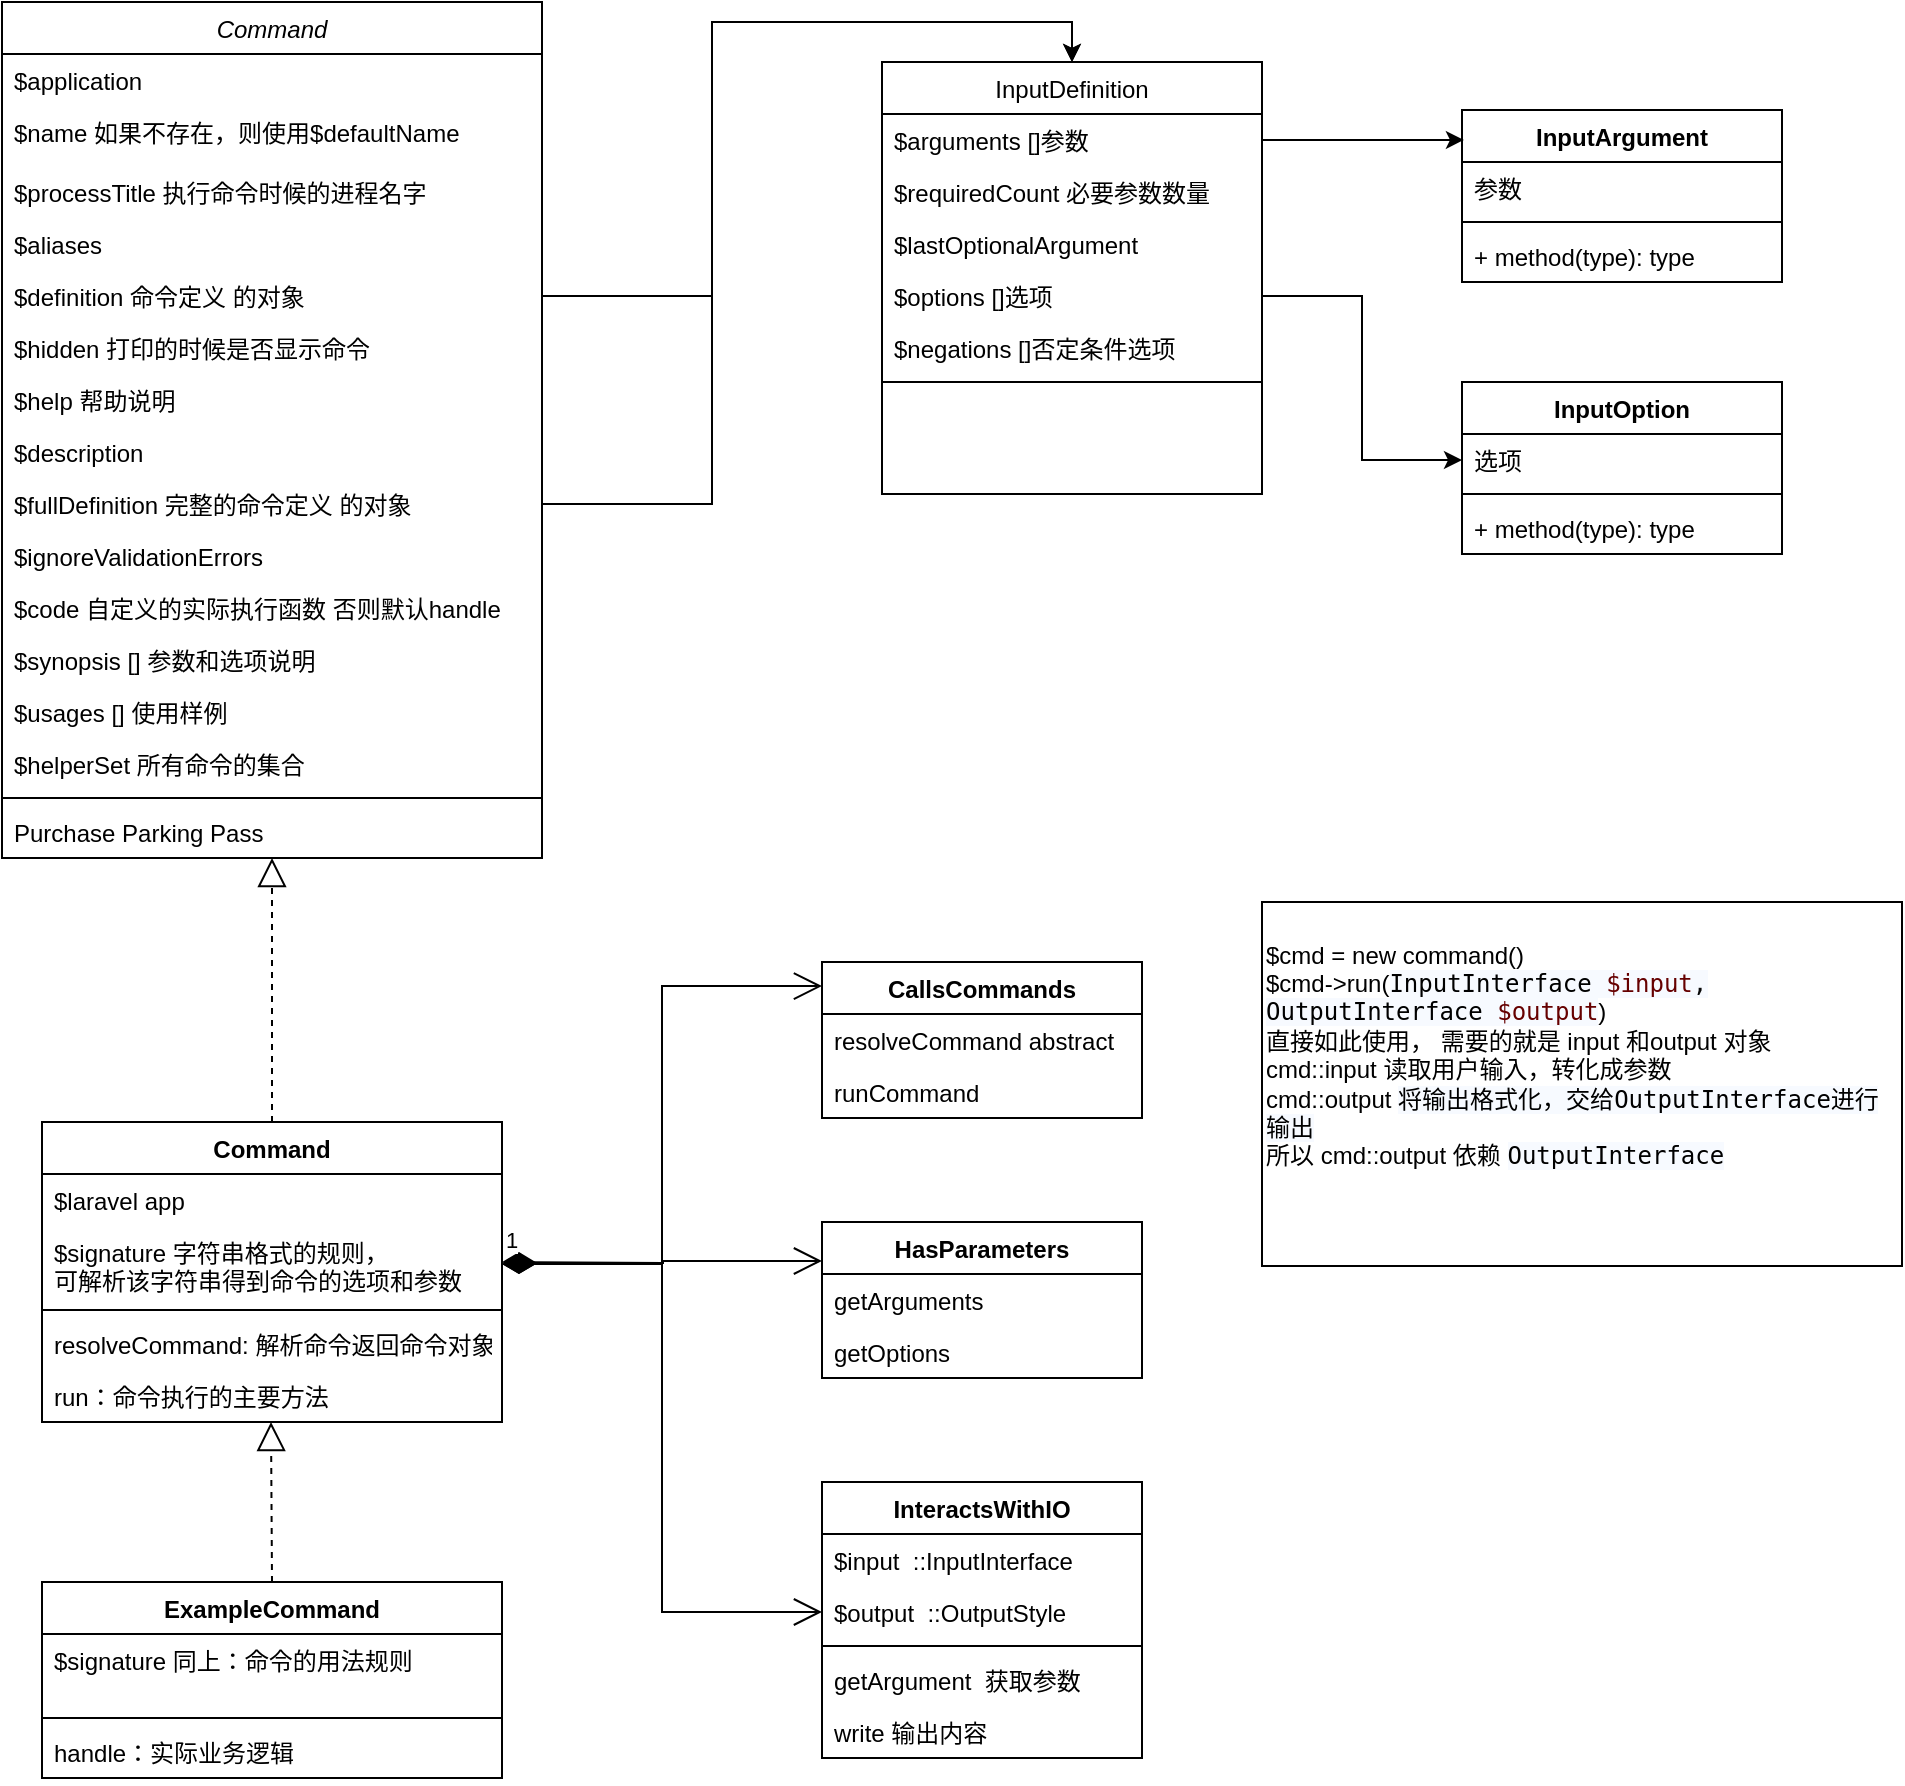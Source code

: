 <mxfile version="15.8.2" type="github" pages="3">
  <diagram id="C5RBs43oDa-KdzZeNtuy" name="CMD">
    <mxGraphModel dx="1182" dy="764" grid="1" gridSize="10" guides="1" tooltips="1" connect="1" arrows="1" fold="1" page="1" pageScale="1" pageWidth="827" pageHeight="1169" math="0" shadow="0">
      <root>
        <mxCell id="WIyWlLk6GJQsqaUBKTNV-0" />
        <mxCell id="WIyWlLk6GJQsqaUBKTNV-1" parent="WIyWlLk6GJQsqaUBKTNV-0" />
        <mxCell id="zkfFHV4jXpPFQw0GAbJ--0" value="Command" style="swimlane;fontStyle=2;align=center;verticalAlign=top;childLayout=stackLayout;horizontal=1;startSize=26;horizontalStack=0;resizeParent=1;resizeLast=0;collapsible=1;marginBottom=0;rounded=0;shadow=0;strokeWidth=1;" parent="WIyWlLk6GJQsqaUBKTNV-1" vertex="1">
          <mxGeometry x="220" y="120" width="270" height="428" as="geometry">
            <mxRectangle x="230" y="140" width="160" height="26" as="alternateBounds" />
          </mxGeometry>
        </mxCell>
        <mxCell id="zkfFHV4jXpPFQw0GAbJ--1" value="$application" style="text;align=left;verticalAlign=top;spacingLeft=4;spacingRight=4;overflow=hidden;rotatable=0;points=[[0,0.5],[1,0.5]];portConstraint=eastwest;" parent="zkfFHV4jXpPFQw0GAbJ--0" vertex="1">
          <mxGeometry y="26" width="270" height="26" as="geometry" />
        </mxCell>
        <mxCell id="zkfFHV4jXpPFQw0GAbJ--2" value="$name 如果不存在，则使用$defaultName" style="text;align=left;verticalAlign=top;spacingLeft=4;spacingRight=4;overflow=hidden;rotatable=0;points=[[0,0.5],[1,0.5]];portConstraint=eastwest;rounded=0;shadow=0;html=0;" parent="zkfFHV4jXpPFQw0GAbJ--0" vertex="1">
          <mxGeometry y="52" width="270" height="30" as="geometry" />
        </mxCell>
        <mxCell id="zkfFHV4jXpPFQw0GAbJ--3" value="$processTitle 执行命令时候的进程名字" style="text;align=left;verticalAlign=top;spacingLeft=4;spacingRight=4;overflow=hidden;rotatable=0;points=[[0,0.5],[1,0.5]];portConstraint=eastwest;rounded=0;shadow=0;html=0;" parent="zkfFHV4jXpPFQw0GAbJ--0" vertex="1">
          <mxGeometry y="82" width="270" height="26" as="geometry" />
        </mxCell>
        <mxCell id="pLhjW5pn0E9YMcWPzYZ0-0" value="$aliases" style="text;align=left;verticalAlign=top;spacingLeft=4;spacingRight=4;overflow=hidden;rotatable=0;points=[[0,0.5],[1,0.5]];portConstraint=eastwest;rounded=0;shadow=0;html=0;" parent="zkfFHV4jXpPFQw0GAbJ--0" vertex="1">
          <mxGeometry y="108" width="270" height="26" as="geometry" />
        </mxCell>
        <mxCell id="pLhjW5pn0E9YMcWPzYZ0-1" value="$definition 命令定义 的对象" style="text;align=left;verticalAlign=top;spacingLeft=4;spacingRight=4;overflow=hidden;rotatable=0;points=[[0,0.5],[1,0.5]];portConstraint=eastwest;rounded=0;shadow=0;html=0;" parent="zkfFHV4jXpPFQw0GAbJ--0" vertex="1">
          <mxGeometry y="134" width="270" height="26" as="geometry" />
        </mxCell>
        <mxCell id="pLhjW5pn0E9YMcWPzYZ0-3" value="$hidden 打印的时候是否显示命令" style="text;align=left;verticalAlign=top;spacingLeft=4;spacingRight=4;overflow=hidden;rotatable=0;points=[[0,0.5],[1,0.5]];portConstraint=eastwest;rounded=0;shadow=0;html=0;" parent="zkfFHV4jXpPFQw0GAbJ--0" vertex="1">
          <mxGeometry y="160" width="270" height="26" as="geometry" />
        </mxCell>
        <mxCell id="pLhjW5pn0E9YMcWPzYZ0-4" value="$help 帮助说明" style="text;align=left;verticalAlign=top;spacingLeft=4;spacingRight=4;overflow=hidden;rotatable=0;points=[[0,0.5],[1,0.5]];portConstraint=eastwest;rounded=0;shadow=0;html=0;" parent="zkfFHV4jXpPFQw0GAbJ--0" vertex="1">
          <mxGeometry y="186" width="270" height="26" as="geometry" />
        </mxCell>
        <mxCell id="pLhjW5pn0E9YMcWPzYZ0-5" value="$description" style="text;align=left;verticalAlign=top;spacingLeft=4;spacingRight=4;overflow=hidden;rotatable=0;points=[[0,0.5],[1,0.5]];portConstraint=eastwest;rounded=0;shadow=0;html=0;" parent="zkfFHV4jXpPFQw0GAbJ--0" vertex="1">
          <mxGeometry y="212" width="270" height="26" as="geometry" />
        </mxCell>
        <mxCell id="pLhjW5pn0E9YMcWPzYZ0-6" value="$fullDefinition 完整的命令定义 的对象" style="text;align=left;verticalAlign=top;spacingLeft=4;spacingRight=4;overflow=hidden;rotatable=0;points=[[0,0.5],[1,0.5]];portConstraint=eastwest;rounded=0;shadow=0;html=0;" parent="zkfFHV4jXpPFQw0GAbJ--0" vertex="1">
          <mxGeometry y="238" width="270" height="26" as="geometry" />
        </mxCell>
        <mxCell id="pLhjW5pn0E9YMcWPzYZ0-7" value="$ignoreValidationErrors" style="text;align=left;verticalAlign=top;spacingLeft=4;spacingRight=4;overflow=hidden;rotatable=0;points=[[0,0.5],[1,0.5]];portConstraint=eastwest;rounded=0;shadow=0;html=0;" parent="zkfFHV4jXpPFQw0GAbJ--0" vertex="1">
          <mxGeometry y="264" width="270" height="26" as="geometry" />
        </mxCell>
        <mxCell id="pLhjW5pn0E9YMcWPzYZ0-2" value="$code 自定义的实际执行函数 否则默认handle" style="text;align=left;verticalAlign=top;spacingLeft=4;spacingRight=4;overflow=hidden;rotatable=0;points=[[0,0.5],[1,0.5]];portConstraint=eastwest;rounded=0;shadow=0;html=0;" parent="zkfFHV4jXpPFQw0GAbJ--0" vertex="1">
          <mxGeometry y="290" width="270" height="26" as="geometry" />
        </mxCell>
        <mxCell id="pLhjW5pn0E9YMcWPzYZ0-8" value="$synopsis [] 参数和选项说明" style="text;align=left;verticalAlign=top;spacingLeft=4;spacingRight=4;overflow=hidden;rotatable=0;points=[[0,0.5],[1,0.5]];portConstraint=eastwest;rounded=0;shadow=0;html=0;" parent="zkfFHV4jXpPFQw0GAbJ--0" vertex="1">
          <mxGeometry y="316" width="270" height="26" as="geometry" />
        </mxCell>
        <mxCell id="pLhjW5pn0E9YMcWPzYZ0-10" value="$usages [] 使用样例" style="text;align=left;verticalAlign=top;spacingLeft=4;spacingRight=4;overflow=hidden;rotatable=0;points=[[0,0.5],[1,0.5]];portConstraint=eastwest;rounded=0;shadow=0;html=0;" parent="zkfFHV4jXpPFQw0GAbJ--0" vertex="1">
          <mxGeometry y="342" width="270" height="26" as="geometry" />
        </mxCell>
        <mxCell id="pLhjW5pn0E9YMcWPzYZ0-9" value="$helperSet 所有命令的集合" style="text;align=left;verticalAlign=top;spacingLeft=4;spacingRight=4;overflow=hidden;rotatable=0;points=[[0,0.5],[1,0.5]];portConstraint=eastwest;rounded=0;shadow=0;html=0;" parent="zkfFHV4jXpPFQw0GAbJ--0" vertex="1">
          <mxGeometry y="368" width="270" height="26" as="geometry" />
        </mxCell>
        <mxCell id="zkfFHV4jXpPFQw0GAbJ--4" value="" style="line;html=1;strokeWidth=1;align=left;verticalAlign=middle;spacingTop=-1;spacingLeft=3;spacingRight=3;rotatable=0;labelPosition=right;points=[];portConstraint=eastwest;" parent="zkfFHV4jXpPFQw0GAbJ--0" vertex="1">
          <mxGeometry y="394" width="270" height="8" as="geometry" />
        </mxCell>
        <mxCell id="zkfFHV4jXpPFQw0GAbJ--5" value="Purchase Parking Pass" style="text;align=left;verticalAlign=top;spacingLeft=4;spacingRight=4;overflow=hidden;rotatable=0;points=[[0,0.5],[1,0.5]];portConstraint=eastwest;" parent="zkfFHV4jXpPFQw0GAbJ--0" vertex="1">
          <mxGeometry y="402" width="270" height="26" as="geometry" />
        </mxCell>
        <mxCell id="zkfFHV4jXpPFQw0GAbJ--17" value="InputDefinition" style="swimlane;fontStyle=0;align=center;verticalAlign=top;childLayout=stackLayout;horizontal=1;startSize=26;horizontalStack=0;resizeParent=1;resizeLast=0;collapsible=1;marginBottom=0;rounded=0;shadow=0;strokeWidth=1;" parent="WIyWlLk6GJQsqaUBKTNV-1" vertex="1">
          <mxGeometry x="660" y="150" width="190" height="216" as="geometry">
            <mxRectangle x="550" y="140" width="160" height="26" as="alternateBounds" />
          </mxGeometry>
        </mxCell>
        <mxCell id="zkfFHV4jXpPFQw0GAbJ--18" value="$arguments []参数" style="text;align=left;verticalAlign=top;spacingLeft=4;spacingRight=4;overflow=hidden;rotatable=0;points=[[0,0.5],[1,0.5]];portConstraint=eastwest;" parent="zkfFHV4jXpPFQw0GAbJ--17" vertex="1">
          <mxGeometry y="26" width="190" height="26" as="geometry" />
        </mxCell>
        <mxCell id="zkfFHV4jXpPFQw0GAbJ--19" value="$requiredCount 必要参数数量" style="text;align=left;verticalAlign=top;spacingLeft=4;spacingRight=4;overflow=hidden;rotatable=0;points=[[0,0.5],[1,0.5]];portConstraint=eastwest;rounded=0;shadow=0;html=0;" parent="zkfFHV4jXpPFQw0GAbJ--17" vertex="1">
          <mxGeometry y="52" width="190" height="26" as="geometry" />
        </mxCell>
        <mxCell id="zkfFHV4jXpPFQw0GAbJ--20" value="$lastOptionalArgument" style="text;align=left;verticalAlign=top;spacingLeft=4;spacingRight=4;overflow=hidden;rotatable=0;points=[[0,0.5],[1,0.5]];portConstraint=eastwest;rounded=0;shadow=0;html=0;" parent="zkfFHV4jXpPFQw0GAbJ--17" vertex="1">
          <mxGeometry y="78" width="190" height="26" as="geometry" />
        </mxCell>
        <mxCell id="zkfFHV4jXpPFQw0GAbJ--21" value="$options []选项" style="text;align=left;verticalAlign=top;spacingLeft=4;spacingRight=4;overflow=hidden;rotatable=0;points=[[0,0.5],[1,0.5]];portConstraint=eastwest;rounded=0;shadow=0;html=0;" parent="zkfFHV4jXpPFQw0GAbJ--17" vertex="1">
          <mxGeometry y="104" width="190" height="26" as="geometry" />
        </mxCell>
        <mxCell id="zkfFHV4jXpPFQw0GAbJ--22" value="$negations []否定条件选项" style="text;align=left;verticalAlign=top;spacingLeft=4;spacingRight=4;overflow=hidden;rotatable=0;points=[[0,0.5],[1,0.5]];portConstraint=eastwest;rounded=0;shadow=0;html=0;" parent="zkfFHV4jXpPFQw0GAbJ--17" vertex="1">
          <mxGeometry y="130" width="190" height="26" as="geometry" />
        </mxCell>
        <mxCell id="zkfFHV4jXpPFQw0GAbJ--23" value="" style="line;html=1;strokeWidth=1;align=left;verticalAlign=middle;spacingTop=-1;spacingLeft=3;spacingRight=3;rotatable=0;labelPosition=right;points=[];portConstraint=eastwest;" parent="zkfFHV4jXpPFQw0GAbJ--17" vertex="1">
          <mxGeometry y="156" width="190" height="8" as="geometry" />
        </mxCell>
        <mxCell id="pLhjW5pn0E9YMcWPzYZ0-11" style="edgeStyle=orthogonalEdgeStyle;rounded=0;orthogonalLoop=1;jettySize=auto;html=1;exitX=1;exitY=0.5;exitDx=0;exitDy=0;entryX=0.5;entryY=0;entryDx=0;entryDy=0;" parent="WIyWlLk6GJQsqaUBKTNV-1" source="pLhjW5pn0E9YMcWPzYZ0-1" target="zkfFHV4jXpPFQw0GAbJ--17" edge="1">
          <mxGeometry relative="1" as="geometry" />
        </mxCell>
        <mxCell id="pLhjW5pn0E9YMcWPzYZ0-12" value="InputOption" style="swimlane;fontStyle=1;align=center;verticalAlign=top;childLayout=stackLayout;horizontal=1;startSize=26;horizontalStack=0;resizeParent=1;resizeParentMax=0;resizeLast=0;collapsible=1;marginBottom=0;" parent="WIyWlLk6GJQsqaUBKTNV-1" vertex="1">
          <mxGeometry x="950" y="310" width="160" height="86" as="geometry" />
        </mxCell>
        <mxCell id="pLhjW5pn0E9YMcWPzYZ0-13" value="选项" style="text;strokeColor=none;fillColor=none;align=left;verticalAlign=top;spacingLeft=4;spacingRight=4;overflow=hidden;rotatable=0;points=[[0,0.5],[1,0.5]];portConstraint=eastwest;" parent="pLhjW5pn0E9YMcWPzYZ0-12" vertex="1">
          <mxGeometry y="26" width="160" height="26" as="geometry" />
        </mxCell>
        <mxCell id="pLhjW5pn0E9YMcWPzYZ0-14" value="" style="line;strokeWidth=1;fillColor=none;align=left;verticalAlign=middle;spacingTop=-1;spacingLeft=3;spacingRight=3;rotatable=0;labelPosition=right;points=[];portConstraint=eastwest;" parent="pLhjW5pn0E9YMcWPzYZ0-12" vertex="1">
          <mxGeometry y="52" width="160" height="8" as="geometry" />
        </mxCell>
        <mxCell id="pLhjW5pn0E9YMcWPzYZ0-15" value="+ method(type): type" style="text;strokeColor=none;fillColor=none;align=left;verticalAlign=top;spacingLeft=4;spacingRight=4;overflow=hidden;rotatable=0;points=[[0,0.5],[1,0.5]];portConstraint=eastwest;" parent="pLhjW5pn0E9YMcWPzYZ0-12" vertex="1">
          <mxGeometry y="60" width="160" height="26" as="geometry" />
        </mxCell>
        <mxCell id="pLhjW5pn0E9YMcWPzYZ0-16" value="InputArgument" style="swimlane;fontStyle=1;align=center;verticalAlign=top;childLayout=stackLayout;horizontal=1;startSize=26;horizontalStack=0;resizeParent=1;resizeParentMax=0;resizeLast=0;collapsible=1;marginBottom=0;" parent="WIyWlLk6GJQsqaUBKTNV-1" vertex="1">
          <mxGeometry x="950" y="174" width="160" height="86" as="geometry" />
        </mxCell>
        <mxCell id="pLhjW5pn0E9YMcWPzYZ0-17" value="参数" style="text;strokeColor=none;fillColor=none;align=left;verticalAlign=top;spacingLeft=4;spacingRight=4;overflow=hidden;rotatable=0;points=[[0,0.5],[1,0.5]];portConstraint=eastwest;" parent="pLhjW5pn0E9YMcWPzYZ0-16" vertex="1">
          <mxGeometry y="26" width="160" height="26" as="geometry" />
        </mxCell>
        <mxCell id="pLhjW5pn0E9YMcWPzYZ0-18" value="" style="line;strokeWidth=1;fillColor=none;align=left;verticalAlign=middle;spacingTop=-1;spacingLeft=3;spacingRight=3;rotatable=0;labelPosition=right;points=[];portConstraint=eastwest;" parent="pLhjW5pn0E9YMcWPzYZ0-16" vertex="1">
          <mxGeometry y="52" width="160" height="8" as="geometry" />
        </mxCell>
        <mxCell id="pLhjW5pn0E9YMcWPzYZ0-19" value="+ method(type): type" style="text;strokeColor=none;fillColor=none;align=left;verticalAlign=top;spacingLeft=4;spacingRight=4;overflow=hidden;rotatable=0;points=[[0,0.5],[1,0.5]];portConstraint=eastwest;" parent="pLhjW5pn0E9YMcWPzYZ0-16" vertex="1">
          <mxGeometry y="60" width="160" height="26" as="geometry" />
        </mxCell>
        <mxCell id="pLhjW5pn0E9YMcWPzYZ0-20" style="edgeStyle=orthogonalEdgeStyle;rounded=0;orthogonalLoop=1;jettySize=auto;html=1;exitX=1;exitY=0.5;exitDx=0;exitDy=0;" parent="WIyWlLk6GJQsqaUBKTNV-1" source="zkfFHV4jXpPFQw0GAbJ--21" target="pLhjW5pn0E9YMcWPzYZ0-13" edge="1">
          <mxGeometry relative="1" as="geometry" />
        </mxCell>
        <mxCell id="pLhjW5pn0E9YMcWPzYZ0-22" style="edgeStyle=orthogonalEdgeStyle;rounded=0;orthogonalLoop=1;jettySize=auto;html=1;exitX=1;exitY=0.5;exitDx=0;exitDy=0;entryX=0.5;entryY=0;entryDx=0;entryDy=0;" parent="WIyWlLk6GJQsqaUBKTNV-1" source="pLhjW5pn0E9YMcWPzYZ0-6" target="zkfFHV4jXpPFQw0GAbJ--17" edge="1">
          <mxGeometry relative="1" as="geometry" />
        </mxCell>
        <mxCell id="pLhjW5pn0E9YMcWPzYZ0-30" value="" style="endArrow=block;dashed=1;endFill=0;endSize=12;html=1;rounded=0;exitX=0.5;exitY=0;exitDx=0;exitDy=0;" parent="WIyWlLk6GJQsqaUBKTNV-1" source="pLhjW5pn0E9YMcWPzYZ0-34" target="zkfFHV4jXpPFQw0GAbJ--5" edge="1">
          <mxGeometry width="160" relative="1" as="geometry">
            <mxPoint x="600" y="590" as="sourcePoint" />
            <mxPoint x="760" y="590" as="targetPoint" />
          </mxGeometry>
        </mxCell>
        <mxCell id="pLhjW5pn0E9YMcWPzYZ0-34" value="Command" style="swimlane;fontStyle=1;align=center;verticalAlign=top;childLayout=stackLayout;horizontal=1;startSize=26;horizontalStack=0;resizeParent=1;resizeParentMax=0;resizeLast=0;collapsible=1;marginBottom=0;" parent="WIyWlLk6GJQsqaUBKTNV-1" vertex="1">
          <mxGeometry x="240" y="680" width="230" height="150" as="geometry" />
        </mxCell>
        <mxCell id="pLhjW5pn0E9YMcWPzYZ0-35" value="$laravel app" style="text;strokeColor=none;fillColor=none;align=left;verticalAlign=top;spacingLeft=4;spacingRight=4;overflow=hidden;rotatable=0;points=[[0,0.5],[1,0.5]];portConstraint=eastwest;" parent="pLhjW5pn0E9YMcWPzYZ0-34" vertex="1">
          <mxGeometry y="26" width="230" height="26" as="geometry" />
        </mxCell>
        <mxCell id="pLhjW5pn0E9YMcWPzYZ0-38" value="$signature 字符串格式的规则，&#xa;可解析该字符串得到命令的选项和参数" style="text;strokeColor=none;fillColor=none;align=left;verticalAlign=top;spacingLeft=4;spacingRight=4;overflow=hidden;rotatable=0;points=[[0,0.5],[1,0.5]];portConstraint=eastwest;" parent="pLhjW5pn0E9YMcWPzYZ0-34" vertex="1">
          <mxGeometry y="52" width="230" height="38" as="geometry" />
        </mxCell>
        <mxCell id="pLhjW5pn0E9YMcWPzYZ0-36" value="" style="line;strokeWidth=1;fillColor=none;align=left;verticalAlign=middle;spacingTop=-1;spacingLeft=3;spacingRight=3;rotatable=0;labelPosition=right;points=[];portConstraint=eastwest;" parent="pLhjW5pn0E9YMcWPzYZ0-34" vertex="1">
          <mxGeometry y="90" width="230" height="8" as="geometry" />
        </mxCell>
        <mxCell id="pLhjW5pn0E9YMcWPzYZ0-37" value="resolveCommand: 解析命令返回命令对象" style="text;strokeColor=none;fillColor=none;align=left;verticalAlign=top;spacingLeft=4;spacingRight=4;overflow=hidden;rotatable=0;points=[[0,0.5],[1,0.5]];portConstraint=eastwest;" parent="pLhjW5pn0E9YMcWPzYZ0-34" vertex="1">
          <mxGeometry y="98" width="230" height="26" as="geometry" />
        </mxCell>
        <mxCell id="pLhjW5pn0E9YMcWPzYZ0-40" value="run：命令执行的主要方法" style="text;strokeColor=none;fillColor=none;align=left;verticalAlign=top;spacingLeft=4;spacingRight=4;overflow=hidden;rotatable=0;points=[[0,0.5],[1,0.5]];portConstraint=eastwest;" parent="pLhjW5pn0E9YMcWPzYZ0-34" vertex="1">
          <mxGeometry y="124" width="230" height="26" as="geometry" />
        </mxCell>
        <mxCell id="pLhjW5pn0E9YMcWPzYZ0-41" value="ExampleCommand" style="swimlane;fontStyle=1;align=center;verticalAlign=top;childLayout=stackLayout;horizontal=1;startSize=26;horizontalStack=0;resizeParent=1;resizeParentMax=0;resizeLast=0;collapsible=1;marginBottom=0;" parent="WIyWlLk6GJQsqaUBKTNV-1" vertex="1">
          <mxGeometry x="240" y="910" width="230" height="98" as="geometry" />
        </mxCell>
        <mxCell id="pLhjW5pn0E9YMcWPzYZ0-43" value="$signature 同上：命令的用法规则" style="text;strokeColor=none;fillColor=none;align=left;verticalAlign=top;spacingLeft=4;spacingRight=4;overflow=hidden;rotatable=0;points=[[0,0.5],[1,0.5]];portConstraint=eastwest;" parent="pLhjW5pn0E9YMcWPzYZ0-41" vertex="1">
          <mxGeometry y="26" width="230" height="38" as="geometry" />
        </mxCell>
        <mxCell id="pLhjW5pn0E9YMcWPzYZ0-44" value="" style="line;strokeWidth=1;fillColor=none;align=left;verticalAlign=middle;spacingTop=-1;spacingLeft=3;spacingRight=3;rotatable=0;labelPosition=right;points=[];portConstraint=eastwest;" parent="pLhjW5pn0E9YMcWPzYZ0-41" vertex="1">
          <mxGeometry y="64" width="230" height="8" as="geometry" />
        </mxCell>
        <mxCell id="pLhjW5pn0E9YMcWPzYZ0-45" value="handle：实际业务逻辑" style="text;strokeColor=none;fillColor=none;align=left;verticalAlign=top;spacingLeft=4;spacingRight=4;overflow=hidden;rotatable=0;points=[[0,0.5],[1,0.5]];portConstraint=eastwest;" parent="pLhjW5pn0E9YMcWPzYZ0-41" vertex="1">
          <mxGeometry y="72" width="230" height="26" as="geometry" />
        </mxCell>
        <mxCell id="pLhjW5pn0E9YMcWPzYZ0-48" value="" style="endArrow=block;dashed=1;endFill=0;endSize=12;html=1;rounded=0;exitX=0.5;exitY=0;exitDx=0;exitDy=0;" parent="WIyWlLk6GJQsqaUBKTNV-1" source="pLhjW5pn0E9YMcWPzYZ0-41" edge="1">
          <mxGeometry width="160" relative="1" as="geometry">
            <mxPoint x="354.5" y="962" as="sourcePoint" />
            <mxPoint x="354.5" y="830" as="targetPoint" />
          </mxGeometry>
        </mxCell>
        <mxCell id="pLhjW5pn0E9YMcWPzYZ0-49" style="edgeStyle=orthogonalEdgeStyle;rounded=0;orthogonalLoop=1;jettySize=auto;html=1;exitX=1;exitY=0.5;exitDx=0;exitDy=0;entryX=0.006;entryY=0.174;entryDx=0;entryDy=0;entryPerimeter=0;" parent="WIyWlLk6GJQsqaUBKTNV-1" source="zkfFHV4jXpPFQw0GAbJ--18" target="pLhjW5pn0E9YMcWPzYZ0-16" edge="1">
          <mxGeometry relative="1" as="geometry" />
        </mxCell>
        <mxCell id="pLhjW5pn0E9YMcWPzYZ0-50" value="$cmd = new command()&lt;br&gt;$cmd-&amp;gt;run(&lt;span style=&quot;font-family: &amp;#34;jetbrains mono&amp;#34; , monospace ; font-size: 9pt ; background-color: rgb(247 , 250 , 255)&quot;&gt;InputInterface &lt;/span&gt;&lt;span style=&quot;font-family: &amp;#34;jetbrains mono&amp;#34; , monospace ; font-size: 9pt ; color: rgb(102 , 0 , 0) ; background-color: rgb(247 , 250 , 255)&quot;&gt;$input&lt;/span&gt;&lt;span style=&quot;color: rgb(8 , 8 , 8) ; font-family: &amp;#34;jetbrains mono&amp;#34; , monospace ; font-size: 9pt ; background-color: rgb(247 , 250 , 255)&quot;&gt;, &lt;/span&gt;&lt;span style=&quot;font-family: &amp;#34;jetbrains mono&amp;#34; , monospace ; font-size: 9pt ; background-color: rgb(247 , 250 , 255)&quot;&gt;OutputInterface &lt;/span&gt;&lt;span style=&quot;font-family: &amp;#34;jetbrains mono&amp;#34; , monospace ; font-size: 9pt ; color: rgb(102 , 0 , 0) ; background-color: rgb(247 , 250 , 255)&quot;&gt;$output&lt;/span&gt;&lt;span&gt;)&lt;br&gt;直接如此使用， 需要的就是 input 和output 对象&lt;br&gt;cmd::input 读取用户输入，转化成参数&lt;br&gt;cmd::output &lt;/span&gt;&lt;span style=&quot;font-family: &amp;#34;jetbrains mono&amp;#34; , monospace ; background-color: rgb(247 , 250 , 255)&quot;&gt;将输出格式化，交给&lt;/span&gt;&lt;span style=&quot;font-family: &amp;#34;jetbrains mono&amp;#34; , monospace ; background-color: rgb(247 , 250 , 255)&quot;&gt;OutputInterface进行输出&lt;br&gt;&lt;/span&gt;&lt;span&gt;所以 cmd::output 依赖&lt;/span&gt;&amp;nbsp;&lt;span style=&quot;font-family: &amp;#34;jetbrains mono&amp;#34; , monospace ; background-color: rgb(247 , 250 , 255)&quot;&gt;OutputInterface&lt;/span&gt;&lt;span&gt;&lt;br&gt;&lt;br&gt;&lt;br&gt;&lt;/span&gt;" style="rounded=0;whiteSpace=wrap;html=1;align=left;" parent="WIyWlLk6GJQsqaUBKTNV-1" vertex="1">
          <mxGeometry x="850" y="570" width="320" height="182" as="geometry" />
        </mxCell>
        <mxCell id="B0jWnyWB2tyT5n9tHTbk-7" value="HasParameters" style="swimlane;fontStyle=1;align=center;verticalAlign=top;childLayout=stackLayout;horizontal=1;startSize=26;horizontalStack=0;resizeParent=1;resizeParentMax=0;resizeLast=0;collapsible=1;marginBottom=0;" vertex="1" parent="WIyWlLk6GJQsqaUBKTNV-1">
          <mxGeometry x="630" y="730" width="160" height="78" as="geometry" />
        </mxCell>
        <mxCell id="B0jWnyWB2tyT5n9tHTbk-8" value="getArguments" style="text;strokeColor=none;fillColor=none;align=left;verticalAlign=top;spacingLeft=4;spacingRight=4;overflow=hidden;rotatable=0;points=[[0,0.5],[1,0.5]];portConstraint=eastwest;" vertex="1" parent="B0jWnyWB2tyT5n9tHTbk-7">
          <mxGeometry y="26" width="160" height="26" as="geometry" />
        </mxCell>
        <mxCell id="B0jWnyWB2tyT5n9tHTbk-25" value="getOptions" style="text;strokeColor=none;fillColor=none;align=left;verticalAlign=top;spacingLeft=4;spacingRight=4;overflow=hidden;rotatable=0;points=[[0,0.5],[1,0.5]];portConstraint=eastwest;" vertex="1" parent="B0jWnyWB2tyT5n9tHTbk-7">
          <mxGeometry y="52" width="160" height="26" as="geometry" />
        </mxCell>
        <mxCell id="B0jWnyWB2tyT5n9tHTbk-11" value="InteractsWithIO" style="swimlane;fontStyle=1;align=center;verticalAlign=top;childLayout=stackLayout;horizontal=1;startSize=26;horizontalStack=0;resizeParent=1;resizeParentMax=0;resizeLast=0;collapsible=1;marginBottom=0;" vertex="1" parent="WIyWlLk6GJQsqaUBKTNV-1">
          <mxGeometry x="630" y="860" width="160" height="138" as="geometry" />
        </mxCell>
        <mxCell id="B0jWnyWB2tyT5n9tHTbk-12" value="$input  ::InputInterface" style="text;strokeColor=none;fillColor=none;align=left;verticalAlign=top;spacingLeft=4;spacingRight=4;overflow=hidden;rotatable=0;points=[[0,0.5],[1,0.5]];portConstraint=eastwest;" vertex="1" parent="B0jWnyWB2tyT5n9tHTbk-11">
          <mxGeometry y="26" width="160" height="26" as="geometry" />
        </mxCell>
        <mxCell id="B0jWnyWB2tyT5n9tHTbk-26" value="$output  ::OutputStyle" style="text;strokeColor=none;fillColor=none;align=left;verticalAlign=top;spacingLeft=4;spacingRight=4;overflow=hidden;rotatable=0;points=[[0,0.5],[1,0.5]];portConstraint=eastwest;" vertex="1" parent="B0jWnyWB2tyT5n9tHTbk-11">
          <mxGeometry y="52" width="160" height="26" as="geometry" />
        </mxCell>
        <mxCell id="B0jWnyWB2tyT5n9tHTbk-13" value="" style="line;strokeWidth=1;fillColor=none;align=left;verticalAlign=middle;spacingTop=-1;spacingLeft=3;spacingRight=3;rotatable=0;labelPosition=right;points=[];portConstraint=eastwest;" vertex="1" parent="B0jWnyWB2tyT5n9tHTbk-11">
          <mxGeometry y="78" width="160" height="8" as="geometry" />
        </mxCell>
        <mxCell id="B0jWnyWB2tyT5n9tHTbk-14" value="getArgument  获取参数" style="text;strokeColor=none;fillColor=none;align=left;verticalAlign=top;spacingLeft=4;spacingRight=4;overflow=hidden;rotatable=0;points=[[0,0.5],[1,0.5]];portConstraint=eastwest;" vertex="1" parent="B0jWnyWB2tyT5n9tHTbk-11">
          <mxGeometry y="86" width="160" height="26" as="geometry" />
        </mxCell>
        <mxCell id="B0jWnyWB2tyT5n9tHTbk-31" value="write 输出内容" style="text;strokeColor=none;fillColor=none;align=left;verticalAlign=top;spacingLeft=4;spacingRight=4;overflow=hidden;rotatable=0;points=[[0,0.5],[1,0.5]];portConstraint=eastwest;" vertex="1" parent="B0jWnyWB2tyT5n9tHTbk-11">
          <mxGeometry y="112" width="160" height="26" as="geometry" />
        </mxCell>
        <mxCell id="B0jWnyWB2tyT5n9tHTbk-19" value="CallsCommands" style="swimlane;fontStyle=1;align=center;verticalAlign=top;childLayout=stackLayout;horizontal=1;startSize=26;horizontalStack=0;resizeParent=1;resizeParentMax=0;resizeLast=0;collapsible=1;marginBottom=0;" vertex="1" parent="WIyWlLk6GJQsqaUBKTNV-1">
          <mxGeometry x="630" y="600" width="160" height="78" as="geometry" />
        </mxCell>
        <mxCell id="B0jWnyWB2tyT5n9tHTbk-22" value="resolveCommand abstract" style="text;strokeColor=none;fillColor=none;align=left;verticalAlign=top;spacingLeft=4;spacingRight=4;overflow=hidden;rotatable=0;points=[[0,0.5],[1,0.5]];portConstraint=eastwest;" vertex="1" parent="B0jWnyWB2tyT5n9tHTbk-19">
          <mxGeometry y="26" width="160" height="26" as="geometry" />
        </mxCell>
        <mxCell id="B0jWnyWB2tyT5n9tHTbk-23" value="runCommand" style="text;strokeColor=none;fillColor=none;align=left;verticalAlign=top;spacingLeft=4;spacingRight=4;overflow=hidden;rotatable=0;points=[[0,0.5],[1,0.5]];portConstraint=eastwest;" vertex="1" parent="B0jWnyWB2tyT5n9tHTbk-19">
          <mxGeometry y="52" width="160" height="26" as="geometry" />
        </mxCell>
        <mxCell id="B0jWnyWB2tyT5n9tHTbk-28" value="1" style="endArrow=open;html=1;endSize=12;startArrow=diamondThin;startSize=14;startFill=1;edgeStyle=orthogonalEdgeStyle;align=left;verticalAlign=bottom;rounded=0;exitX=1;exitY=0.5;exitDx=0;exitDy=0;entryX=0;entryY=0.154;entryDx=0;entryDy=0;entryPerimeter=0;" edge="1" parent="WIyWlLk6GJQsqaUBKTNV-1" source="pLhjW5pn0E9YMcWPzYZ0-38" target="B0jWnyWB2tyT5n9tHTbk-19">
          <mxGeometry x="-1" y="3" relative="1" as="geometry">
            <mxPoint x="520" y="690" as="sourcePoint" />
            <mxPoint x="680" y="690" as="targetPoint" />
          </mxGeometry>
        </mxCell>
        <mxCell id="B0jWnyWB2tyT5n9tHTbk-29" value="1" style="endArrow=open;html=1;endSize=12;startArrow=diamondThin;startSize=14;startFill=1;edgeStyle=orthogonalEdgeStyle;align=left;verticalAlign=bottom;rounded=0;entryX=0;entryY=0.25;entryDx=0;entryDy=0;" edge="1" parent="WIyWlLk6GJQsqaUBKTNV-1" target="B0jWnyWB2tyT5n9tHTbk-7">
          <mxGeometry x="-1" y="3" relative="1" as="geometry">
            <mxPoint x="470" y="750" as="sourcePoint" />
            <mxPoint x="660" y="770" as="targetPoint" />
          </mxGeometry>
        </mxCell>
        <mxCell id="B0jWnyWB2tyT5n9tHTbk-30" value="1" style="endArrow=open;html=1;endSize=12;startArrow=diamondThin;startSize=14;startFill=1;edgeStyle=orthogonalEdgeStyle;align=left;verticalAlign=bottom;rounded=0;entryX=0;entryY=0.5;entryDx=0;entryDy=0;exitX=1;exitY=0.5;exitDx=0;exitDy=0;" edge="1" parent="WIyWlLk6GJQsqaUBKTNV-1" source="pLhjW5pn0E9YMcWPzYZ0-38" target="B0jWnyWB2tyT5n9tHTbk-26">
          <mxGeometry x="-1" y="3" relative="1" as="geometry">
            <mxPoint x="440" y="870" as="sourcePoint" />
            <mxPoint x="600" y="870" as="targetPoint" />
          </mxGeometry>
        </mxCell>
      </root>
    </mxGraphModel>
  </diagram>
  <diagram id="eC2xupxJW7B08Odcg4-6" name="IO-input">
    <mxGraphModel dx="1182" dy="764" grid="1" gridSize="10" guides="1" tooltips="1" connect="1" arrows="1" fold="1" page="1" pageScale="1" pageWidth="827" pageHeight="1169" math="0" shadow="0">
      <root>
        <mxCell id="FGoPhX2peI53cUbU2h72-0" />
        <mxCell id="FGoPhX2peI53cUbU2h72-1" parent="FGoPhX2peI53cUbU2h72-0" />
        <mxCell id="iak3efhSy_sw0jtjdoL--0" value="InputInterface" style="swimlane;fontStyle=0;childLayout=stackLayout;horizontal=1;startSize=26;fillColor=none;horizontalStack=0;resizeParent=1;resizeParentMax=0;resizeLast=0;collapsible=1;marginBottom=0;" vertex="1" parent="FGoPhX2peI53cUbU2h72-1">
          <mxGeometry x="580" y="80" width="140" height="104" as="geometry" />
        </mxCell>
        <mxCell id="iak3efhSy_sw0jtjdoL--1" value="getArguments" style="text;strokeColor=none;fillColor=none;align=left;verticalAlign=top;spacingLeft=4;spacingRight=4;overflow=hidden;rotatable=0;points=[[0,0.5],[1,0.5]];portConstraint=eastwest;" vertex="1" parent="iak3efhSy_sw0jtjdoL--0">
          <mxGeometry y="26" width="140" height="26" as="geometry" />
        </mxCell>
        <mxCell id="iak3efhSy_sw0jtjdoL--2" value="validate" style="text;strokeColor=none;fillColor=none;align=left;verticalAlign=top;spacingLeft=4;spacingRight=4;overflow=hidden;rotatable=0;points=[[0,0.5],[1,0.5]];portConstraint=eastwest;" vertex="1" parent="iak3efhSy_sw0jtjdoL--0">
          <mxGeometry y="52" width="140" height="26" as="geometry" />
        </mxCell>
        <mxCell id="iak3efhSy_sw0jtjdoL--3" value="getOptions" style="text;strokeColor=none;fillColor=none;align=left;verticalAlign=top;spacingLeft=4;spacingRight=4;overflow=hidden;rotatable=0;points=[[0,0.5],[1,0.5]];portConstraint=eastwest;" vertex="1" parent="iak3efhSy_sw0jtjdoL--0">
          <mxGeometry y="78" width="140" height="26" as="geometry" />
        </mxCell>
        <mxCell id="iak3efhSy_sw0jtjdoL--4" value="Input" style="swimlane;fontStyle=1;align=center;verticalAlign=top;childLayout=stackLayout;horizontal=1;startSize=26;horizontalStack=0;resizeParent=1;resizeParentMax=0;resizeLast=0;collapsible=1;marginBottom=0;" vertex="1" parent="FGoPhX2peI53cUbU2h72-1">
          <mxGeometry x="270" y="100" width="160" height="190" as="geometry" />
        </mxCell>
        <mxCell id="iak3efhSy_sw0jtjdoL--5" value="$definition" style="text;strokeColor=none;fillColor=none;align=left;verticalAlign=top;spacingLeft=4;spacingRight=4;overflow=hidden;rotatable=0;points=[[0,0.5],[1,0.5]];portConstraint=eastwest;" vertex="1" parent="iak3efhSy_sw0jtjdoL--4">
          <mxGeometry y="26" width="160" height="26" as="geometry" />
        </mxCell>
        <mxCell id="iak3efhSy_sw0jtjdoL--8" value="$stream" style="text;strokeColor=none;fillColor=none;align=left;verticalAlign=top;spacingLeft=4;spacingRight=4;overflow=hidden;rotatable=0;points=[[0,0.5],[1,0.5]];portConstraint=eastwest;" vertex="1" parent="iak3efhSy_sw0jtjdoL--4">
          <mxGeometry y="52" width="160" height="26" as="geometry" />
        </mxCell>
        <mxCell id="iak3efhSy_sw0jtjdoL--9" value="$options" style="text;strokeColor=none;fillColor=none;align=left;verticalAlign=top;spacingLeft=4;spacingRight=4;overflow=hidden;rotatable=0;points=[[0,0.5],[1,0.5]];portConstraint=eastwest;" vertex="1" parent="iak3efhSy_sw0jtjdoL--4">
          <mxGeometry y="78" width="160" height="26" as="geometry" />
        </mxCell>
        <mxCell id="iak3efhSy_sw0jtjdoL--10" value="$arguments" style="text;strokeColor=none;fillColor=none;align=left;verticalAlign=top;spacingLeft=4;spacingRight=4;overflow=hidden;rotatable=0;points=[[0,0.5],[1,0.5]];portConstraint=eastwest;" vertex="1" parent="iak3efhSy_sw0jtjdoL--4">
          <mxGeometry y="104" width="160" height="26" as="geometry" />
        </mxCell>
        <mxCell id="iak3efhSy_sw0jtjdoL--11" value="$interactive" style="text;strokeColor=none;fillColor=none;align=left;verticalAlign=top;spacingLeft=4;spacingRight=4;overflow=hidden;rotatable=0;points=[[0,0.5],[1,0.5]];portConstraint=eastwest;" vertex="1" parent="iak3efhSy_sw0jtjdoL--4">
          <mxGeometry y="130" width="160" height="26" as="geometry" />
        </mxCell>
        <mxCell id="iak3efhSy_sw0jtjdoL--6" value="" style="line;strokeWidth=1;fillColor=none;align=left;verticalAlign=middle;spacingTop=-1;spacingLeft=3;spacingRight=3;rotatable=0;labelPosition=right;points=[];portConstraint=eastwest;" vertex="1" parent="iak3efhSy_sw0jtjdoL--4">
          <mxGeometry y="156" width="160" height="8" as="geometry" />
        </mxCell>
        <mxCell id="iak3efhSy_sw0jtjdoL--7" value="parse  abstract" style="text;strokeColor=none;fillColor=none;align=left;verticalAlign=top;spacingLeft=4;spacingRight=4;overflow=hidden;rotatable=0;points=[[0,0.5],[1,0.5]];portConstraint=eastwest;" vertex="1" parent="iak3efhSy_sw0jtjdoL--4">
          <mxGeometry y="164" width="160" height="26" as="geometry" />
        </mxCell>
        <mxCell id="iak3efhSy_sw0jtjdoL--12" value="ArgvInput" style="swimlane;fontStyle=1;align=center;verticalAlign=top;childLayout=stackLayout;horizontal=1;startSize=26;horizontalStack=0;resizeParent=1;resizeParentMax=0;resizeLast=0;collapsible=1;marginBottom=0;" vertex="1" parent="FGoPhX2peI53cUbU2h72-1">
          <mxGeometry x="40" y="430" width="160" height="112" as="geometry" />
        </mxCell>
        <mxCell id="iak3efhSy_sw0jtjdoL--13" value="$tokens 输入参数" style="text;strokeColor=none;fillColor=none;align=left;verticalAlign=top;spacingLeft=4;spacingRight=4;overflow=hidden;rotatable=0;points=[[0,0.5],[1,0.5]];portConstraint=eastwest;" vertex="1" parent="iak3efhSy_sw0jtjdoL--12">
          <mxGeometry y="26" width="160" height="26" as="geometry" />
        </mxCell>
        <mxCell id="iak3efhSy_sw0jtjdoL--14" value="$parsed token的副本" style="text;strokeColor=none;fillColor=none;align=left;verticalAlign=top;spacingLeft=4;spacingRight=4;overflow=hidden;rotatable=0;points=[[0,0.5],[1,0.5]];portConstraint=eastwest;" vertex="1" parent="iak3efhSy_sw0jtjdoL--12">
          <mxGeometry y="52" width="160" height="26" as="geometry" />
        </mxCell>
        <mxCell id="iak3efhSy_sw0jtjdoL--18" value="" style="line;strokeWidth=1;fillColor=none;align=left;verticalAlign=middle;spacingTop=-1;spacingLeft=3;spacingRight=3;rotatable=0;labelPosition=right;points=[];portConstraint=eastwest;" vertex="1" parent="iak3efhSy_sw0jtjdoL--12">
          <mxGeometry y="78" width="160" height="8" as="geometry" />
        </mxCell>
        <mxCell id="iak3efhSy_sw0jtjdoL--19" value="parse" style="text;strokeColor=none;fillColor=none;align=left;verticalAlign=top;spacingLeft=4;spacingRight=4;overflow=hidden;rotatable=0;points=[[0,0.5],[1,0.5]];portConstraint=eastwest;" vertex="1" parent="iak3efhSy_sw0jtjdoL--12">
          <mxGeometry y="86" width="160" height="26" as="geometry" />
        </mxCell>
        <mxCell id="iak3efhSy_sw0jtjdoL--20" value="StreamableInputInterface" style="swimlane;fontStyle=0;childLayout=stackLayout;horizontal=1;startSize=26;fillColor=none;horizontalStack=0;resizeParent=1;resizeParentMax=0;resizeLast=0;collapsible=1;marginBottom=0;" vertex="1" parent="FGoPhX2peI53cUbU2h72-1">
          <mxGeometry x="580" y="230" width="140" height="78" as="geometry" />
        </mxCell>
        <mxCell id="iak3efhSy_sw0jtjdoL--21" value="setStream" style="text;strokeColor=none;fillColor=none;align=left;verticalAlign=top;spacingLeft=4;spacingRight=4;overflow=hidden;rotatable=0;points=[[0,0.5],[1,0.5]];portConstraint=eastwest;" vertex="1" parent="iak3efhSy_sw0jtjdoL--20">
          <mxGeometry y="26" width="140" height="26" as="geometry" />
        </mxCell>
        <mxCell id="iak3efhSy_sw0jtjdoL--22" value="getStream" style="text;strokeColor=none;fillColor=none;align=left;verticalAlign=top;spacingLeft=4;spacingRight=4;overflow=hidden;rotatable=0;points=[[0,0.5],[1,0.5]];portConstraint=eastwest;" vertex="1" parent="iak3efhSy_sw0jtjdoL--20">
          <mxGeometry y="52" width="140" height="26" as="geometry" />
        </mxCell>
        <mxCell id="iak3efhSy_sw0jtjdoL--24" value="" style="endArrow=block;dashed=1;endFill=0;endSize=12;html=1;rounded=0;entryX=0;entryY=0.5;entryDx=0;entryDy=0;exitX=1;exitY=0.5;exitDx=0;exitDy=0;" edge="1" parent="FGoPhX2peI53cUbU2h72-1" source="iak3efhSy_sw0jtjdoL--9" target="iak3efhSy_sw0jtjdoL--2">
          <mxGeometry width="160" relative="1" as="geometry">
            <mxPoint x="430" y="120" as="sourcePoint" />
            <mxPoint x="590" y="120" as="targetPoint" />
          </mxGeometry>
        </mxCell>
        <mxCell id="iak3efhSy_sw0jtjdoL--25" value="" style="endArrow=block;dashed=1;endFill=0;endSize=12;html=1;rounded=0;exitX=1;exitY=0.5;exitDx=0;exitDy=0;entryX=-0.014;entryY=0.769;entryDx=0;entryDy=0;entryPerimeter=0;" edge="1" parent="FGoPhX2peI53cUbU2h72-1" source="iak3efhSy_sw0jtjdoL--9" target="iak3efhSy_sw0jtjdoL--21">
          <mxGeometry width="160" relative="1" as="geometry">
            <mxPoint x="460" y="370" as="sourcePoint" />
            <mxPoint x="620" y="370" as="targetPoint" />
          </mxGeometry>
        </mxCell>
        <mxCell id="iak3efhSy_sw0jtjdoL--32" value="Extends" style="endArrow=block;endSize=16;endFill=0;html=1;rounded=0;entryX=0.569;entryY=1.192;entryDx=0;entryDy=0;entryPerimeter=0;exitX=0.5;exitY=0;exitDx=0;exitDy=0;" edge="1" parent="FGoPhX2peI53cUbU2h72-1" source="iak3efhSy_sw0jtjdoL--12" target="iak3efhSy_sw0jtjdoL--7">
          <mxGeometry width="160" relative="1" as="geometry">
            <mxPoint x="80" y="390" as="sourcePoint" />
            <mxPoint x="240" y="390" as="targetPoint" />
          </mxGeometry>
        </mxCell>
        <mxCell id="iak3efhSy_sw0jtjdoL--33" value="ArgvInput" style="swimlane;fontStyle=1;align=center;verticalAlign=top;childLayout=stackLayout;horizontal=1;startSize=26;horizontalStack=0;resizeParent=1;resizeParentMax=0;resizeLast=0;collapsible=1;marginBottom=0;" vertex="1" parent="FGoPhX2peI53cUbU2h72-1">
          <mxGeometry x="270" y="430" width="160" height="86" as="geometry" />
        </mxCell>
        <mxCell id="iak3efhSy_sw0jtjdoL--34" value="$parameters 输入参数" style="text;strokeColor=none;fillColor=none;align=left;verticalAlign=top;spacingLeft=4;spacingRight=4;overflow=hidden;rotatable=0;points=[[0,0.5],[1,0.5]];portConstraint=eastwest;" vertex="1" parent="iak3efhSy_sw0jtjdoL--33">
          <mxGeometry y="26" width="160" height="26" as="geometry" />
        </mxCell>
        <mxCell id="iak3efhSy_sw0jtjdoL--36" value="" style="line;strokeWidth=1;fillColor=none;align=left;verticalAlign=middle;spacingTop=-1;spacingLeft=3;spacingRight=3;rotatable=0;labelPosition=right;points=[];portConstraint=eastwest;" vertex="1" parent="iak3efhSy_sw0jtjdoL--33">
          <mxGeometry y="52" width="160" height="8" as="geometry" />
        </mxCell>
        <mxCell id="iak3efhSy_sw0jtjdoL--37" value="parse" style="text;strokeColor=none;fillColor=none;align=left;verticalAlign=top;spacingLeft=4;spacingRight=4;overflow=hidden;rotatable=0;points=[[0,0.5],[1,0.5]];portConstraint=eastwest;" vertex="1" parent="iak3efhSy_sw0jtjdoL--33">
          <mxGeometry y="60" width="160" height="26" as="geometry" />
        </mxCell>
        <mxCell id="iak3efhSy_sw0jtjdoL--38" value="Extends" style="endArrow=block;endSize=16;endFill=0;html=1;rounded=0;exitX=0.5;exitY=0;exitDx=0;exitDy=0;" edge="1" parent="FGoPhX2peI53cUbU2h72-1" source="iak3efhSy_sw0jtjdoL--33" target="iak3efhSy_sw0jtjdoL--7">
          <mxGeometry width="160" relative="1" as="geometry">
            <mxPoint x="470" y="400" as="sourcePoint" />
            <mxPoint x="630" y="400" as="targetPoint" />
          </mxGeometry>
        </mxCell>
        <mxCell id="iak3efhSy_sw0jtjdoL--39" value="StringInput" style="swimlane;fontStyle=1;align=center;verticalAlign=top;childLayout=stackLayout;horizontal=1;startSize=26;horizontalStack=0;resizeParent=1;resizeParentMax=0;resizeLast=0;collapsible=1;marginBottom=0;" vertex="1" parent="FGoPhX2peI53cUbU2h72-1">
          <mxGeometry x="40" y="661" width="160" height="76" as="geometry" />
        </mxCell>
        <mxCell id="iak3efhSy_sw0jtjdoL--43" value="tokenize &#xa;反序列化字符串为tokens" style="text;strokeColor=none;fillColor=none;align=left;verticalAlign=top;spacingLeft=4;spacingRight=4;overflow=hidden;rotatable=0;points=[[0,0.5],[1,0.5]];portConstraint=eastwest;" vertex="1" parent="iak3efhSy_sw0jtjdoL--39">
          <mxGeometry y="26" width="160" height="50" as="geometry" />
        </mxCell>
        <mxCell id="iak3efhSy_sw0jtjdoL--44" value="Extends" style="endArrow=block;endSize=16;endFill=0;html=1;rounded=0;entryX=0.494;entryY=1;entryDx=0;entryDy=0;entryPerimeter=0;exitX=0.5;exitY=0;exitDx=0;exitDy=0;" edge="1" parent="FGoPhX2peI53cUbU2h72-1" source="iak3efhSy_sw0jtjdoL--39" target="iak3efhSy_sw0jtjdoL--19">
          <mxGeometry width="160" relative="1" as="geometry">
            <mxPoint x="220" y="650" as="sourcePoint" />
            <mxPoint x="380" y="650" as="targetPoint" />
          </mxGeometry>
        </mxCell>
        <mxCell id="KKsmDNT95n8YfscAtsYh-0" value="input类提供了 &lt;br&gt;对于输入的解析,把输入解析成对应的参数&lt;br&gt;&lt;span&gt;$definition 定义了实际的命令&lt;br&gt;&lt;/span&gt;最后把解析完成的选择和参数给到&lt;span&gt;$definition进行过滤&lt;br&gt;&lt;/span&gt;剩下实际有价值的参数&lt;br&gt;&lt;br&gt;这里主要解耦了， 输入和命令&lt;br&gt;输入按照统一的格式进行预处理或许对应参数和选项&lt;br&gt;然后把预处理的结果交给实际命令，得到命令所需要的参数和&lt;br&gt;&lt;br&gt;可以看出 input 是一种桥接模式的体现&lt;br&gt;&lt;br&gt;" style="rounded=0;whiteSpace=wrap;html=1;align=left;" vertex="1" parent="FGoPhX2peI53cUbU2h72-1">
          <mxGeometry x="450" y="540" width="370" height="180" as="geometry" />
        </mxCell>
      </root>
    </mxGraphModel>
  </diagram>
  <diagram id="AncyRCmv192S_8el7hGx" name="IO-output">
    <mxGraphModel dx="2009" dy="764" grid="1" gridSize="10" guides="1" tooltips="1" connect="1" arrows="1" fold="1" page="1" pageScale="1" pageWidth="827" pageHeight="1169" math="0" shadow="0">
      <root>
        <mxCell id="S4NHptMnpMwmBD11alAM-0" />
        <mxCell id="S4NHptMnpMwmBD11alAM-1" parent="S4NHptMnpMwmBD11alAM-0" />
        <mxCell id="S4NHptMnpMwmBD11alAM-2" value="OutputStyle" style="swimlane;fontStyle=1;align=center;verticalAlign=top;childLayout=stackLayout;horizontal=1;startSize=26;horizontalStack=0;resizeParent=1;resizeParentMax=0;resizeLast=0;collapsible=1;marginBottom=0;" vertex="1" parent="S4NHptMnpMwmBD11alAM-1">
          <mxGeometry x="150" y="700" width="160" height="110" as="geometry" />
        </mxCell>
        <mxCell id="S4NHptMnpMwmBD11alAM-3" value="$output" style="text;strokeColor=none;fillColor=none;align=left;verticalAlign=top;spacingLeft=4;spacingRight=4;overflow=hidden;rotatable=0;points=[[0,0.5],[1,0.5]];portConstraint=eastwest;" vertex="1" parent="S4NHptMnpMwmBD11alAM-2">
          <mxGeometry y="26" width="160" height="26" as="geometry" />
        </mxCell>
        <mxCell id="S4NHptMnpMwmBD11alAM-4" value="" style="line;strokeWidth=1;fillColor=none;align=left;verticalAlign=middle;spacingTop=-1;spacingLeft=3;spacingRight=3;rotatable=0;labelPosition=right;points=[];portConstraint=eastwest;" vertex="1" parent="S4NHptMnpMwmBD11alAM-2">
          <mxGeometry y="52" width="160" height="8" as="geometry" />
        </mxCell>
        <mxCell id="S4NHptMnpMwmBD11alAM-5" value="由于父类output是私有的&#xa;为了调用output，所以才有了该类" style="text;strokeColor=none;fillColor=none;align=left;verticalAlign=top;spacingLeft=4;spacingRight=4;overflow=hidden;rotatable=0;points=[[0,0.5],[1,0.5]];portConstraint=eastwest;" vertex="1" parent="S4NHptMnpMwmBD11alAM-2">
          <mxGeometry y="60" width="160" height="50" as="geometry" />
        </mxCell>
        <mxCell id="S4NHptMnpMwmBD11alAM-6" value="SymfonyStyle" style="swimlane;fontStyle=1;align=center;verticalAlign=top;childLayout=stackLayout;horizontal=1;startSize=26;horizontalStack=0;resizeParent=1;resizeParentMax=0;resizeLast=0;collapsible=1;marginBottom=0;" vertex="1" parent="S4NHptMnpMwmBD11alAM-1">
          <mxGeometry x="105" y="290" width="250" height="242" as="geometry" />
        </mxCell>
        <mxCell id="S4NHptMnpMwmBD11alAM-7" value="$input 用于交互输入" style="text;strokeColor=none;fillColor=none;align=left;verticalAlign=top;spacingLeft=4;spacingRight=4;overflow=hidden;rotatable=0;points=[[0,0.5],[1,0.5]];portConstraint=eastwest;" vertex="1" parent="S4NHptMnpMwmBD11alAM-6">
          <mxGeometry y="26" width="250" height="26" as="geometry" />
        </mxCell>
        <mxCell id="S4NHptMnpMwmBD11alAM-10" value="$questionHelper   问题交互对象" style="text;strokeColor=none;fillColor=none;align=left;verticalAlign=top;spacingLeft=4;spacingRight=4;overflow=hidden;rotatable=0;points=[[0,0.5],[1,0.5]];portConstraint=eastwest;" vertex="1" parent="S4NHptMnpMwmBD11alAM-6">
          <mxGeometry y="52" width="250" height="26" as="geometry" />
        </mxCell>
        <mxCell id="S4NHptMnpMwmBD11alAM-11" value="$progressBar" style="text;strokeColor=none;fillColor=none;align=left;verticalAlign=top;spacingLeft=4;spacingRight=4;overflow=hidden;rotatable=0;points=[[0,0.5],[1,0.5]];portConstraint=eastwest;" vertex="1" parent="S4NHptMnpMwmBD11alAM-6">
          <mxGeometry y="78" width="250" height="26" as="geometry" />
        </mxCell>
        <mxCell id="S4NHptMnpMwmBD11alAM-12" value="$lineLength" style="text;strokeColor=none;fillColor=none;align=left;verticalAlign=top;spacingLeft=4;spacingRight=4;overflow=hidden;rotatable=0;points=[[0,0.5],[1,0.5]];portConstraint=eastwest;" vertex="1" parent="S4NHptMnpMwmBD11alAM-6">
          <mxGeometry y="104" width="250" height="26" as="geometry" />
        </mxCell>
        <mxCell id="S4NHptMnpMwmBD11alAM-13" value="$bufferedOutput  输出缓冲" style="text;strokeColor=none;fillColor=none;align=left;verticalAlign=top;spacingLeft=4;spacingRight=4;overflow=hidden;rotatable=0;points=[[0,0.5],[1,0.5]];portConstraint=eastwest;" vertex="1" parent="S4NHptMnpMwmBD11alAM-6">
          <mxGeometry y="130" width="250" height="26" as="geometry" />
        </mxCell>
        <mxCell id="S4NHptMnpMwmBD11alAM-8" value="" style="line;strokeWidth=1;fillColor=none;align=left;verticalAlign=middle;spacingTop=-1;spacingLeft=3;spacingRight=3;rotatable=0;labelPosition=right;points=[];portConstraint=eastwest;" vertex="1" parent="S4NHptMnpMwmBD11alAM-6">
          <mxGeometry y="156" width="250" height="8" as="geometry" />
        </mxCell>
        <mxCell id="S4NHptMnpMwmBD11alAM-9" value="askQuestion" style="text;strokeColor=none;fillColor=none;align=left;verticalAlign=top;spacingLeft=4;spacingRight=4;overflow=hidden;rotatable=0;points=[[0,0.5],[1,0.5]];portConstraint=eastwest;" vertex="1" parent="S4NHptMnpMwmBD11alAM-6">
          <mxGeometry y="164" width="250" height="26" as="geometry" />
        </mxCell>
        <mxCell id="pjGnZSQ6N4noCNDuDEoA-6" value="createBlock" style="text;strokeColor=none;fillColor=none;align=left;verticalAlign=top;spacingLeft=4;spacingRight=4;overflow=hidden;rotatable=0;points=[[0,0.5],[1,0.5]];portConstraint=eastwest;" vertex="1" parent="S4NHptMnpMwmBD11alAM-6">
          <mxGeometry y="190" width="250" height="26" as="geometry" />
        </mxCell>
        <mxCell id="pjGnZSQ6N4noCNDuDEoA-7" value="writeBuffer" style="text;strokeColor=none;fillColor=none;align=left;verticalAlign=top;spacingLeft=4;spacingRight=4;overflow=hidden;rotatable=0;points=[[0,0.5],[1,0.5]];portConstraint=eastwest;" vertex="1" parent="S4NHptMnpMwmBD11alAM-6">
          <mxGeometry y="216" width="250" height="26" as="geometry" />
        </mxCell>
        <mxCell id="S4NHptMnpMwmBD11alAM-14" value="Extends" style="endArrow=block;endSize=16;endFill=0;html=1;rounded=0;entryX=0.512;entryY=1.154;entryDx=0;entryDy=0;entryPerimeter=0;" edge="1" parent="S4NHptMnpMwmBD11alAM-1" source="S4NHptMnpMwmBD11alAM-2" target="pjGnZSQ6N4noCNDuDEoA-7">
          <mxGeometry width="160" relative="1" as="geometry">
            <mxPoint x="50" y="550" as="sourcePoint" />
            <mxPoint x="230" y="510" as="targetPoint" />
          </mxGeometry>
        </mxCell>
        <mxCell id="S4NHptMnpMwmBD11alAM-15" value="OutputStyle" style="swimlane;fontStyle=1;align=center;verticalAlign=top;childLayout=stackLayout;horizontal=1;startSize=26;horizontalStack=0;resizeParent=1;resizeParentMax=0;resizeLast=0;collapsible=1;marginBottom=0;" vertex="1" parent="S4NHptMnpMwmBD11alAM-1">
          <mxGeometry x="150" y="80" width="160" height="86" as="geometry" />
        </mxCell>
        <mxCell id="S4NHptMnpMwmBD11alAM-16" value="$output" style="text;strokeColor=none;fillColor=none;align=left;verticalAlign=top;spacingLeft=4;spacingRight=4;overflow=hidden;rotatable=0;points=[[0,0.5],[1,0.5]];portConstraint=eastwest;" vertex="1" parent="S4NHptMnpMwmBD11alAM-15">
          <mxGeometry y="26" width="160" height="26" as="geometry" />
        </mxCell>
        <mxCell id="S4NHptMnpMwmBD11alAM-17" value="" style="line;strokeWidth=1;fillColor=none;align=left;verticalAlign=middle;spacingTop=-1;spacingLeft=3;spacingRight=3;rotatable=0;labelPosition=right;points=[];portConstraint=eastwest;" vertex="1" parent="S4NHptMnpMwmBD11alAM-15">
          <mxGeometry y="52" width="160" height="8" as="geometry" />
        </mxCell>
        <mxCell id="S4NHptMnpMwmBD11alAM-18" value="write" style="text;strokeColor=none;fillColor=none;align=left;verticalAlign=top;spacingLeft=4;spacingRight=4;overflow=hidden;rotatable=0;points=[[0,0.5],[1,0.5]];portConstraint=eastwest;" vertex="1" parent="S4NHptMnpMwmBD11alAM-15">
          <mxGeometry y="60" width="160" height="26" as="geometry" />
        </mxCell>
        <mxCell id="S4NHptMnpMwmBD11alAM-20" value="Extends" style="endArrow=block;endSize=16;endFill=0;html=1;rounded=0;exitX=0.5;exitY=0;exitDx=0;exitDy=0;entryX=0.5;entryY=1.115;entryDx=0;entryDy=0;entryPerimeter=0;" edge="1" parent="S4NHptMnpMwmBD11alAM-1" source="S4NHptMnpMwmBD11alAM-6" target="S4NHptMnpMwmBD11alAM-18">
          <mxGeometry width="160" relative="1" as="geometry">
            <mxPoint x="40" y="180" as="sourcePoint" />
            <mxPoint x="230" y="130" as="targetPoint" />
          </mxGeometry>
        </mxCell>
        <mxCell id="S4NHptMnpMwmBD11alAM-21" value="Output" style="swimlane;fontStyle=1;align=center;verticalAlign=top;childLayout=stackLayout;horizontal=1;startSize=26;horizontalStack=0;resizeParent=1;resizeParentMax=0;resizeLast=0;collapsible=1;marginBottom=0;" vertex="1" parent="S4NHptMnpMwmBD11alAM-1">
          <mxGeometry x="590" y="90" width="160" height="112" as="geometry" />
        </mxCell>
        <mxCell id="S4NHptMnpMwmBD11alAM-22" value="$verbosity" style="text;strokeColor=none;fillColor=none;align=left;verticalAlign=top;spacingLeft=4;spacingRight=4;overflow=hidden;rotatable=0;points=[[0,0.5],[1,0.5]];portConstraint=eastwest;" vertex="1" parent="S4NHptMnpMwmBD11alAM-21">
          <mxGeometry y="26" width="160" height="26" as="geometry" />
        </mxCell>
        <mxCell id="S4NHptMnpMwmBD11alAM-25" value="$formatter" style="text;strokeColor=none;fillColor=none;align=left;verticalAlign=top;spacingLeft=4;spacingRight=4;overflow=hidden;rotatable=0;points=[[0,0.5],[1,0.5]];portConstraint=eastwest;" vertex="1" parent="S4NHptMnpMwmBD11alAM-21">
          <mxGeometry y="52" width="160" height="26" as="geometry" />
        </mxCell>
        <mxCell id="S4NHptMnpMwmBD11alAM-23" value="" style="line;strokeWidth=1;fillColor=none;align=left;verticalAlign=middle;spacingTop=-1;spacingLeft=3;spacingRight=3;rotatable=0;labelPosition=right;points=[];portConstraint=eastwest;" vertex="1" parent="S4NHptMnpMwmBD11alAM-21">
          <mxGeometry y="78" width="160" height="8" as="geometry" />
        </mxCell>
        <mxCell id="S4NHptMnpMwmBD11alAM-24" value="write" style="text;strokeColor=none;fillColor=none;align=left;verticalAlign=top;spacingLeft=4;spacingRight=4;overflow=hidden;rotatable=0;points=[[0,0.5],[1,0.5]];portConstraint=eastwest;" vertex="1" parent="S4NHptMnpMwmBD11alAM-21">
          <mxGeometry y="86" width="160" height="26" as="geometry" />
        </mxCell>
        <mxCell id="S4NHptMnpMwmBD11alAM-28" value="Use" style="endArrow=open;endSize=12;dashed=1;html=1;rounded=0;entryX=0;entryY=0.25;entryDx=0;entryDy=0;" edge="1" parent="S4NHptMnpMwmBD11alAM-1" source="S4NHptMnpMwmBD11alAM-16" target="S4NHptMnpMwmBD11alAM-21">
          <mxGeometry width="160" relative="1" as="geometry">
            <mxPoint x="450" y="120" as="sourcePoint" />
            <mxPoint x="610" y="120" as="targetPoint" />
          </mxGeometry>
        </mxCell>
        <mxCell id="S4NHptMnpMwmBD11alAM-29" value="Object" style="html=1;align=left;" vertex="1" parent="S4NHptMnpMwmBD11alAM-1">
          <mxGeometry x="1650" y="260" width="110" height="50" as="geometry" />
        </mxCell>
        <mxCell id="S4NHptMnpMwmBD11alAM-30" value="BufferedOutput" style="swimlane;fontStyle=1;align=center;verticalAlign=top;childLayout=stackLayout;horizontal=1;startSize=26;horizontalStack=0;resizeParent=1;resizeParentMax=0;resizeLast=0;collapsible=1;marginBottom=0;" vertex="1" parent="S4NHptMnpMwmBD11alAM-1">
          <mxGeometry x="480" y="290" width="160" height="86" as="geometry" />
        </mxCell>
        <mxCell id="S4NHptMnpMwmBD11alAM-31" value="$buffer" style="text;strokeColor=none;fillColor=none;align=left;verticalAlign=top;spacingLeft=4;spacingRight=4;overflow=hidden;rotatable=0;points=[[0,0.5],[1,0.5]];portConstraint=eastwest;" vertex="1" parent="S4NHptMnpMwmBD11alAM-30">
          <mxGeometry y="26" width="160" height="26" as="geometry" />
        </mxCell>
        <mxCell id="S4NHptMnpMwmBD11alAM-33" value="" style="line;strokeWidth=1;fillColor=none;align=left;verticalAlign=middle;spacingTop=-1;spacingLeft=3;spacingRight=3;rotatable=0;labelPosition=right;points=[];portConstraint=eastwest;" vertex="1" parent="S4NHptMnpMwmBD11alAM-30">
          <mxGeometry y="52" width="160" height="8" as="geometry" />
        </mxCell>
        <mxCell id="S4NHptMnpMwmBD11alAM-34" value="write" style="text;strokeColor=none;fillColor=none;align=left;verticalAlign=top;spacingLeft=4;spacingRight=4;overflow=hidden;rotatable=0;points=[[0,0.5],[1,0.5]];portConstraint=eastwest;" vertex="1" parent="S4NHptMnpMwmBD11alAM-30">
          <mxGeometry y="60" width="160" height="26" as="geometry" />
        </mxCell>
        <mxCell id="S4NHptMnpMwmBD11alAM-35" value="StreamOutput" style="swimlane;fontStyle=1;align=center;verticalAlign=top;childLayout=stackLayout;horizontal=1;startSize=26;horizontalStack=0;resizeParent=1;resizeParentMax=0;resizeLast=0;collapsible=1;marginBottom=0;" vertex="1" parent="S4NHptMnpMwmBD11alAM-1">
          <mxGeometry x="710" y="290" width="160" height="86" as="geometry" />
        </mxCell>
        <mxCell id="S4NHptMnpMwmBD11alAM-36" value="$stream" style="text;strokeColor=none;fillColor=none;align=left;verticalAlign=top;spacingLeft=4;spacingRight=4;overflow=hidden;rotatable=0;points=[[0,0.5],[1,0.5]];portConstraint=eastwest;" vertex="1" parent="S4NHptMnpMwmBD11alAM-35">
          <mxGeometry y="26" width="160" height="26" as="geometry" />
        </mxCell>
        <mxCell id="S4NHptMnpMwmBD11alAM-37" value="" style="line;strokeWidth=1;fillColor=none;align=left;verticalAlign=middle;spacingTop=-1;spacingLeft=3;spacingRight=3;rotatable=0;labelPosition=right;points=[];portConstraint=eastwest;" vertex="1" parent="S4NHptMnpMwmBD11alAM-35">
          <mxGeometry y="52" width="160" height="8" as="geometry" />
        </mxCell>
        <mxCell id="S4NHptMnpMwmBD11alAM-38" value="write" style="text;strokeColor=none;fillColor=none;align=left;verticalAlign=top;spacingLeft=4;spacingRight=4;overflow=hidden;rotatable=0;points=[[0,0.5],[1,0.5]];portConstraint=eastwest;" vertex="1" parent="S4NHptMnpMwmBD11alAM-35">
          <mxGeometry y="60" width="160" height="26" as="geometry" />
        </mxCell>
        <mxCell id="S4NHptMnpMwmBD11alAM-39" value="ConsoleOutput" style="swimlane;fontStyle=1;align=center;verticalAlign=top;childLayout=stackLayout;horizontal=1;startSize=26;horizontalStack=0;resizeParent=1;resizeParentMax=0;resizeLast=0;collapsible=1;marginBottom=0;" vertex="1" parent="S4NHptMnpMwmBD11alAM-1">
          <mxGeometry x="710" y="460" width="160" height="112" as="geometry" />
        </mxCell>
        <mxCell id="S4NHptMnpMwmBD11alAM-40" value="$stderr" style="text;strokeColor=none;fillColor=none;align=left;verticalAlign=top;spacingLeft=4;spacingRight=4;overflow=hidden;rotatable=0;points=[[0,0.5],[1,0.5]];portConstraint=eastwest;" vertex="1" parent="S4NHptMnpMwmBD11alAM-39">
          <mxGeometry y="26" width="160" height="26" as="geometry" />
        </mxCell>
        <mxCell id="S4NHptMnpMwmBD11alAM-43" value="$consoleSectionOutputs" style="text;strokeColor=none;fillColor=none;align=left;verticalAlign=top;spacingLeft=4;spacingRight=4;overflow=hidden;rotatable=0;points=[[0,0.5],[1,0.5]];portConstraint=eastwest;" vertex="1" parent="S4NHptMnpMwmBD11alAM-39">
          <mxGeometry y="52" width="160" height="26" as="geometry" />
        </mxCell>
        <mxCell id="S4NHptMnpMwmBD11alAM-41" value="" style="line;strokeWidth=1;fillColor=none;align=left;verticalAlign=middle;spacingTop=-1;spacingLeft=3;spacingRight=3;rotatable=0;labelPosition=right;points=[];portConstraint=eastwest;" vertex="1" parent="S4NHptMnpMwmBD11alAM-39">
          <mxGeometry y="78" width="160" height="8" as="geometry" />
        </mxCell>
        <mxCell id="S4NHptMnpMwmBD11alAM-42" value="write" style="text;strokeColor=none;fillColor=none;align=left;verticalAlign=top;spacingLeft=4;spacingRight=4;overflow=hidden;rotatable=0;points=[[0,0.5],[1,0.5]];portConstraint=eastwest;" vertex="1" parent="S4NHptMnpMwmBD11alAM-39">
          <mxGeometry y="86" width="160" height="26" as="geometry" />
        </mxCell>
        <mxCell id="S4NHptMnpMwmBD11alAM-44" value="Extends" style="endArrow=block;endSize=16;endFill=0;html=1;rounded=0;exitX=0.463;exitY=0.023;exitDx=0;exitDy=0;exitPerimeter=0;entryX=0.569;entryY=1.038;entryDx=0;entryDy=0;entryPerimeter=0;" edge="1" parent="S4NHptMnpMwmBD11alAM-1" source="S4NHptMnpMwmBD11alAM-30" target="S4NHptMnpMwmBD11alAM-24">
          <mxGeometry width="160" relative="1" as="geometry">
            <mxPoint x="500" y="240" as="sourcePoint" />
            <mxPoint x="660" y="240" as="targetPoint" />
          </mxGeometry>
        </mxCell>
        <mxCell id="S4NHptMnpMwmBD11alAM-45" value="Extends" style="endArrow=block;endSize=16;endFill=0;html=1;rounded=0;exitX=0.5;exitY=0;exitDx=0;exitDy=0;entryX=0.513;entryY=1;entryDx=0;entryDy=0;entryPerimeter=0;" edge="1" parent="S4NHptMnpMwmBD11alAM-1" source="S4NHptMnpMwmBD11alAM-35" target="S4NHptMnpMwmBD11alAM-24">
          <mxGeometry width="160" relative="1" as="geometry">
            <mxPoint x="810.0" y="218.988" as="sourcePoint" />
            <mxPoint x="670" y="180" as="targetPoint" />
          </mxGeometry>
        </mxCell>
        <mxCell id="S4NHptMnpMwmBD11alAM-46" value="Extends" style="endArrow=block;endSize=16;endFill=0;html=1;rounded=0;entryX=0.525;entryY=1.077;entryDx=0;entryDy=0;entryPerimeter=0;" edge="1" parent="S4NHptMnpMwmBD11alAM-1" source="S4NHptMnpMwmBD11alAM-39" target="S4NHptMnpMwmBD11alAM-38">
          <mxGeometry width="160" relative="1" as="geometry">
            <mxPoint x="800" y="300" as="sourcePoint" />
            <mxPoint x="700" y="210" as="targetPoint" />
          </mxGeometry>
        </mxCell>
        <mxCell id="pjGnZSQ6N4noCNDuDEoA-0" value="SymfonyQuestionHelper" style="swimlane;fontStyle=1;align=center;verticalAlign=top;childLayout=stackLayout;horizontal=1;startSize=26;horizontalStack=0;resizeParent=1;resizeParentMax=0;resizeLast=0;collapsible=1;marginBottom=0;" vertex="1" parent="S4NHptMnpMwmBD11alAM-1">
          <mxGeometry x="-330" y="256" width="160" height="86" as="geometry" />
        </mxCell>
        <mxCell id="pjGnZSQ6N4noCNDuDEoA-1" value="+ field: type" style="text;strokeColor=none;fillColor=none;align=left;verticalAlign=top;spacingLeft=4;spacingRight=4;overflow=hidden;rotatable=0;points=[[0,0.5],[1,0.5]];portConstraint=eastwest;" vertex="1" parent="pjGnZSQ6N4noCNDuDEoA-0">
          <mxGeometry y="26" width="160" height="26" as="geometry" />
        </mxCell>
        <mxCell id="pjGnZSQ6N4noCNDuDEoA-2" value="" style="line;strokeWidth=1;fillColor=none;align=left;verticalAlign=middle;spacingTop=-1;spacingLeft=3;spacingRight=3;rotatable=0;labelPosition=right;points=[];portConstraint=eastwest;" vertex="1" parent="pjGnZSQ6N4noCNDuDEoA-0">
          <mxGeometry y="52" width="160" height="8" as="geometry" />
        </mxCell>
        <mxCell id="pjGnZSQ6N4noCNDuDEoA-3" value="ask" style="text;strokeColor=none;fillColor=none;align=left;verticalAlign=top;spacingLeft=4;spacingRight=4;overflow=hidden;rotatable=0;points=[[0,0.5],[1,0.5]];portConstraint=eastwest;" vertex="1" parent="pjGnZSQ6N4noCNDuDEoA-0">
          <mxGeometry y="60" width="160" height="26" as="geometry" />
        </mxCell>
        <mxCell id="pjGnZSQ6N4noCNDuDEoA-5" value="" style="endArrow=block;dashed=1;endFill=0;endSize=12;html=1;rounded=0;exitX=0;exitY=0.5;exitDx=0;exitDy=0;entryX=1.031;entryY=0.128;entryDx=0;entryDy=0;entryPerimeter=0;" edge="1" parent="S4NHptMnpMwmBD11alAM-1" source="S4NHptMnpMwmBD11alAM-10" target="pjGnZSQ6N4noCNDuDEoA-0">
          <mxGeometry width="160" relative="1" as="geometry">
            <mxPoint x="-170" y="600" as="sourcePoint" />
            <mxPoint x="-10" y="600" as="targetPoint" />
          </mxGeometry>
        </mxCell>
        <mxCell id="pjGnZSQ6N4noCNDuDEoA-8" value="TrimmedBufferOutput" style="swimlane;fontStyle=1;align=center;verticalAlign=top;childLayout=stackLayout;horizontal=1;startSize=26;horizontalStack=0;resizeParent=1;resizeParentMax=0;resizeLast=0;collapsible=1;marginBottom=0;" vertex="1" parent="S4NHptMnpMwmBD11alAM-1">
          <mxGeometry x="-330" y="710" width="160" height="86" as="geometry" />
        </mxCell>
        <mxCell id="pjGnZSQ6N4noCNDuDEoA-9" value="+ field: type" style="text;strokeColor=none;fillColor=none;align=left;verticalAlign=top;spacingLeft=4;spacingRight=4;overflow=hidden;rotatable=0;points=[[0,0.5],[1,0.5]];portConstraint=eastwest;" vertex="1" parent="pjGnZSQ6N4noCNDuDEoA-8">
          <mxGeometry y="26" width="160" height="26" as="geometry" />
        </mxCell>
        <mxCell id="pjGnZSQ6N4noCNDuDEoA-10" value="" style="line;strokeWidth=1;fillColor=none;align=left;verticalAlign=middle;spacingTop=-1;spacingLeft=3;spacingRight=3;rotatable=0;labelPosition=right;points=[];portConstraint=eastwest;" vertex="1" parent="pjGnZSQ6N4noCNDuDEoA-8">
          <mxGeometry y="52" width="160" height="8" as="geometry" />
        </mxCell>
        <mxCell id="pjGnZSQ6N4noCNDuDEoA-11" value="ask" style="text;strokeColor=none;fillColor=none;align=left;verticalAlign=top;spacingLeft=4;spacingRight=4;overflow=hidden;rotatable=0;points=[[0,0.5],[1,0.5]];portConstraint=eastwest;" vertex="1" parent="pjGnZSQ6N4noCNDuDEoA-8">
          <mxGeometry y="60" width="160" height="26" as="geometry" />
        </mxCell>
        <mxCell id="pjGnZSQ6N4noCNDuDEoA-13" value="" style="endArrow=block;dashed=1;endFill=0;endSize=12;html=1;rounded=0;exitX=0;exitY=0.5;exitDx=0;exitDy=0;entryX=1;entryY=0.25;entryDx=0;entryDy=0;" edge="1" parent="S4NHptMnpMwmBD11alAM-1" source="S4NHptMnpMwmBD11alAM-13" target="pjGnZSQ6N4noCNDuDEoA-8">
          <mxGeometry width="160" relative="1" as="geometry">
            <mxPoint x="-160" y="540" as="sourcePoint" />
            <mxPoint y="540" as="targetPoint" />
          </mxGeometry>
        </mxCell>
      </root>
    </mxGraphModel>
  </diagram>
</mxfile>
